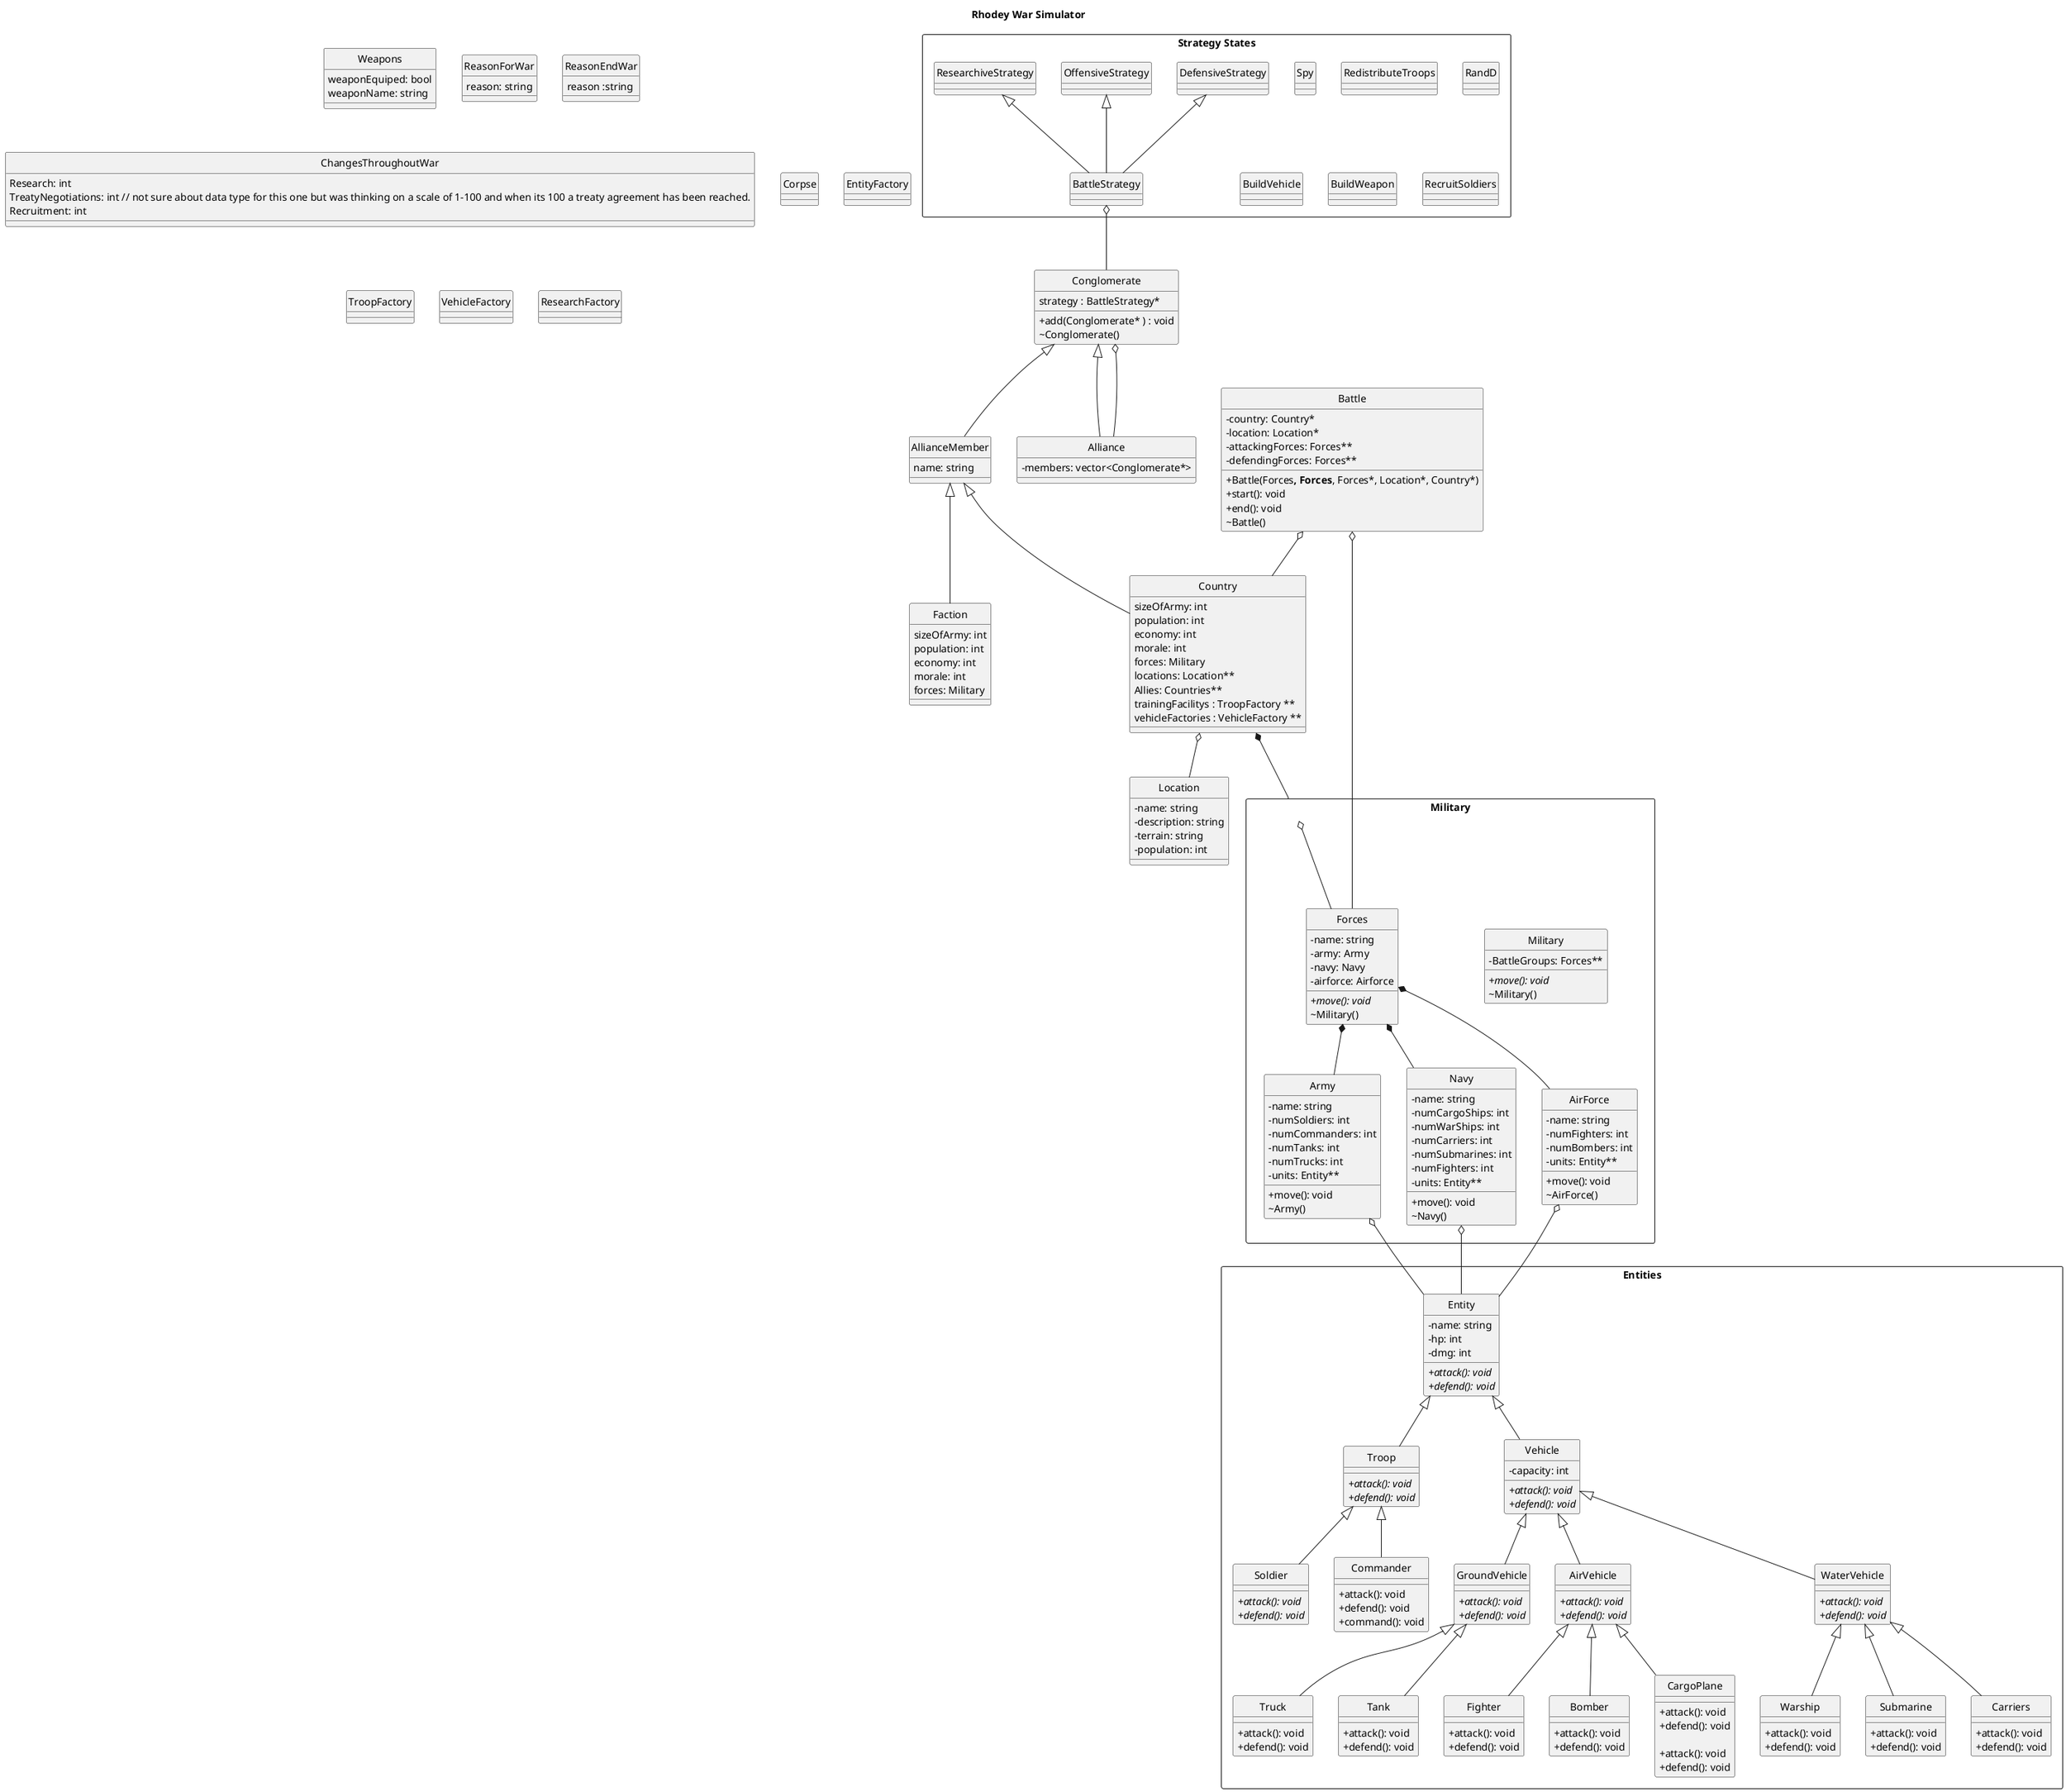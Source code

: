 !include <font-awesome/common>
@startuml Rhodey Class Diagram
skinparam classAttributeIconSize 0
title Rhodey War Simulator
hide circle

' ===== CLASSES =====
class Conglomerate {
    strategy : BattleStrategy*
    + add(Conglomerate* ) : void
    ~Conglomerate()
}

class AllianceMember {
    name: string
    

}
class Alliance{
    - members: vector<Conglomerate*>

}

class Weapons {
    weaponEquiped: bool
    weaponName: string
}

class ReasonForWar {
    reason: string

}
class ReasonEndWar {
    reason :string
}
class ChangesThroughoutWar {
    Research: int
    TreatyNegotiations: int // not sure about data type for this one but was thinking on a scale of 1-100 and when its 100 a treaty agreement has been reached.
    Recruitment: int
}




rectangle Military{
    class Military{
        - BattleGroups: Forces**
        {abstract} + move(): void
        ~Military()
    }

    class Forces{
        - name: string
        - army: Army
        - navy: Navy
        - airforce: Airforce
        {abstract} + move(): void
        ~Military()
    }

    class Army{
        - name: string
        - numSoldiers: int
        - numCommanders: int
        - numTanks: int
        - numTrucks: int
        - units: Entity**
        + move(): void
        ~Army()
    }

    class Navy{
        - name: string
        - numCargoShips: int
        - numWarShips: int
        - numCarriers: int
        - numSubmarines: int
        - numFighters: int
        - units: Entity**
        + move(): void
        ~Navy()
    }

    class AirForce{
        - name: string
        - numFighters: int
        - numBombers: int
        - units: Entity**
        + move(): void
        ~AirForce()
    }
}


class Corpse

class EntityFactory
class TroopFactory
class VehicleFactory
class ResearchFactory

class Faction{
    sizeOfArmy: int
    population: int
    economy: int
    morale: int
    forces: Military
}

class Country{
    sizeOfArmy: int
    population: int
    economy: int
    morale: int
    forces: Military
    locations: Location**
    Allies: Countries**
    trainingFacilitys : TroopFactory **
    vehicleFactories : VehicleFactory **
}

class Location{
    - name: string
    - description: string
    - terrain: string
    - population: int

}

class Battle{
    - country: Country*
    - location: Location*
    - attackingForces: Forces**
    - defendingForces: Forces**
    + Battle(Forces**, Forces**, Forces*, Location*, Country*)
    + start(): void
    + end(): void
    ~Battle()
}




' == Entities == '
rectangle "Entities" {
    

    class Entity{
        - name: string
        - hp: int
        - dmg: int
        {abstract} + attack(): void
        {abstract} + defend(): void


    }



    class Troop{
        {abstract} + attack(): void
        {abstract} + defend(): void

    }

    class Vehicle{
        - capacity: int
        {abstract} + attack(): void
        {abstract} + defend(): void
    }

    class GroundVehicle{
        {abstract} + attack(): void
        {abstract} + defend(): void
    }

    class Truck{
        + attack(): void
        + defend(): void
    }

    class Tank{
        + attack(): void
        + defend(): void
    }

    class AirVehicle{
        {abstract} + attack(): void
        {abstract} + defend(): void
    }

    class Fighter{
        + attack(): void
        + defend(): void
    }

    class Bomber{
        + attack(): void
        + defend(): void
    }

    class CargoPlane{

        + attack(): void
        + defend(): void
    }

    class WaterVehicle{

        {abstract} + attack(): void
        {abstract} + defend(): void
    }

    class CargoPlane{

        + attack(): void
        + defend(): void
    }

    class Warship{

        + attack(): void
        + defend(): void
    }

    class Submarine{

        + attack(): void
        + defend(): void
    }

    class Carriers{

        + attack(): void
        + defend(): void
    }

    class Soldier{

        {abstract} + attack(): void
        {abstract} + defend(): void
    }

    class Commander{
        + attack(): void
        + defend(): void
        + command(): void
    }
}

' Different strategy states'
rectangle "Strategy States" {
    class BattleStrategy
    class DefensiveStrategy
    class OffensiveStrategy
    class ResearchiveStrategy
    class Spy
    class RedistributeTroops
    class RandD
    class BuildVehicle
    class BuildWeapon
    class RecruitSoldiers
}

' ===== RELATIONSHIPS =====
Entity <|-- Troop
Entity <|-- Vehicle
Troop <|-- Soldier
Troop <|-- Commander
Vehicle <|-- GroundVehicle
Vehicle <|-- AirVehicle
Vehicle <|-- WaterVehicle
GroundVehicle <|-- Truck
GroundVehicle <|-- Tank
AirVehicle <|-- Fighter
AirVehicle <|-- Bomber
AirVehicle <|-- CargoPlane
WaterVehicle <|-- Warship
WaterVehicle <|-- Carriers
WaterVehicle <|-- Submarine

Forces *-- Army
Forces *-- Navy
Forces *-- AirForce

Military o-- Forces

Army o-- Entity
Navy o-- Entity
AirForce o-- Entity

Country o-- Location
Country *-- Military

Battle o-- Country
Battle o-- Forces

AllianceMember <|-- Country
AllianceMember <|-- Faction
Conglomerate <|-- Alliance
Conglomerate <|-- AllianceMember
Conglomerate o-- Alliance
BattleStrategy o-- Conglomerate
DefensiveStrategy <|-- BattleStrategy
OffensiveStrategy <|-- BattleStrategy
ResearchiveStrategy <|-- BattleStrategy

@enduml
